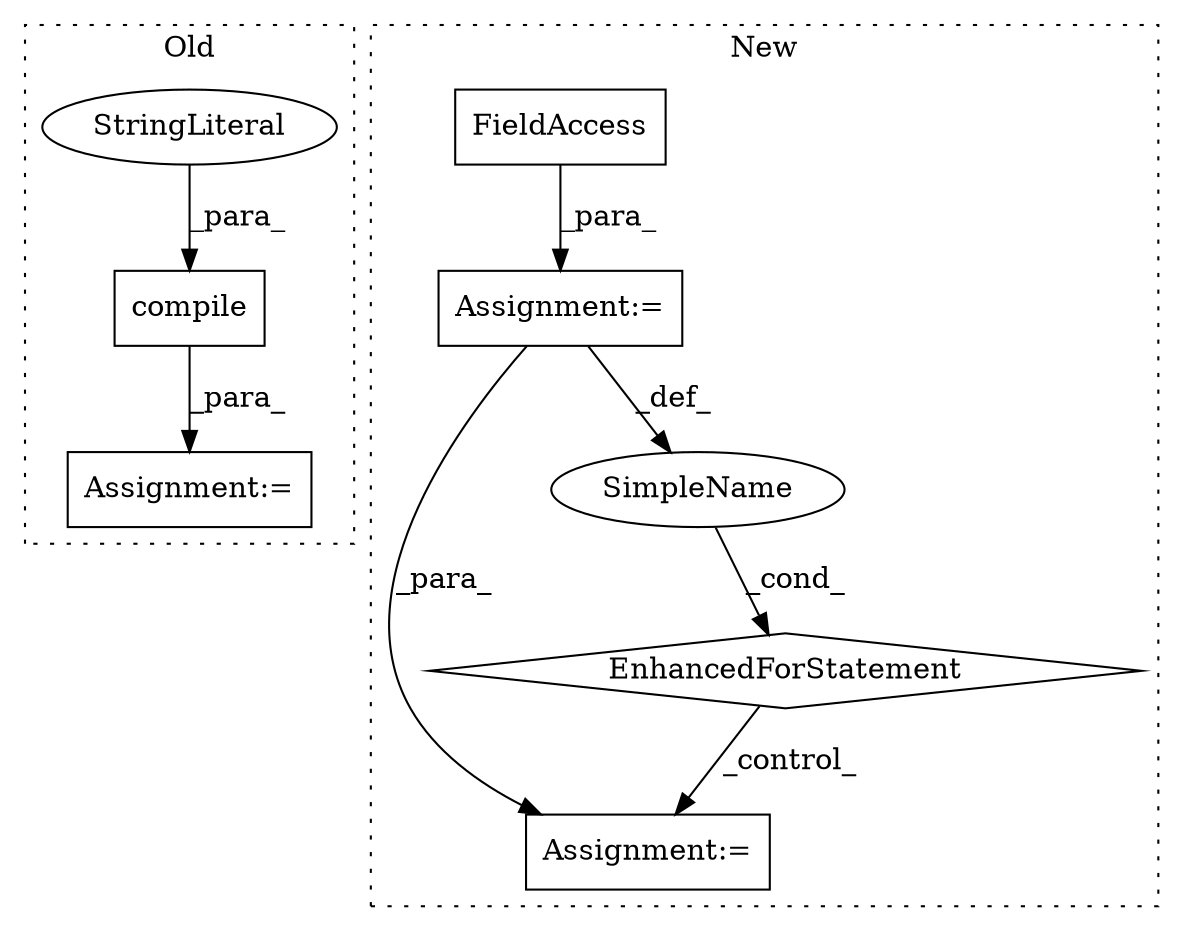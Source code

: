digraph G {
subgraph cluster0 {
1 [label="compile" a="32" s="2190,2245" l="8,1" shape="box"];
4 [label="StringLiteral" a="45" s="2228" l="10" shape="ellipse"];
5 [label="Assignment:=" a="7" s="2189" l="1" shape="box"];
label = "Old";
style="dotted";
}
subgraph cluster1 {
2 [label="EnhancedForStatement" a="70" s="2409,2516" l="57,2" shape="diamond"];
3 [label="Assignment:=" a="7" s="2409,2516" l="57,2" shape="box"];
6 [label="Assignment:=" a="7" s="2531" l="1" shape="box"];
7 [label="SimpleName" a="42" s="2484" l="11" shape="ellipse"];
8 [label="FieldAccess" a="22" s="2498" l="18" shape="box"];
label = "New";
style="dotted";
}
1 -> 5 [label="_para_"];
2 -> 6 [label="_control_"];
3 -> 7 [label="_def_"];
3 -> 6 [label="_para_"];
4 -> 1 [label="_para_"];
7 -> 2 [label="_cond_"];
8 -> 3 [label="_para_"];
}